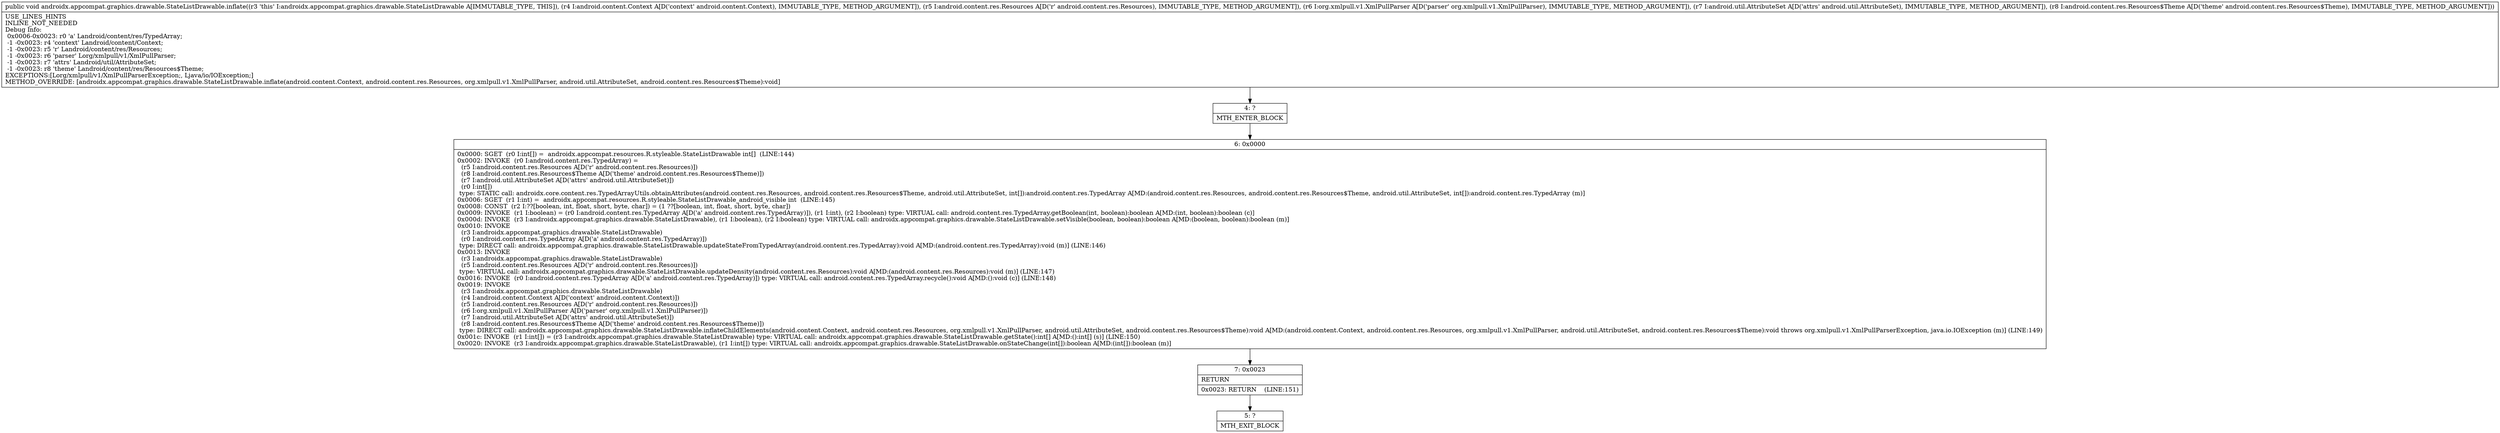digraph "CFG forandroidx.appcompat.graphics.drawable.StateListDrawable.inflate(Landroid\/content\/Context;Landroid\/content\/res\/Resources;Lorg\/xmlpull\/v1\/XmlPullParser;Landroid\/util\/AttributeSet;Landroid\/content\/res\/Resources$Theme;)V" {
Node_4 [shape=record,label="{4\:\ ?|MTH_ENTER_BLOCK\l}"];
Node_6 [shape=record,label="{6\:\ 0x0000|0x0000: SGET  (r0 I:int[]) =  androidx.appcompat.resources.R.styleable.StateListDrawable int[]  (LINE:144)\l0x0002: INVOKE  (r0 I:android.content.res.TypedArray) = \l  (r5 I:android.content.res.Resources A[D('r' android.content.res.Resources)])\l  (r8 I:android.content.res.Resources$Theme A[D('theme' android.content.res.Resources$Theme)])\l  (r7 I:android.util.AttributeSet A[D('attrs' android.util.AttributeSet)])\l  (r0 I:int[])\l type: STATIC call: androidx.core.content.res.TypedArrayUtils.obtainAttributes(android.content.res.Resources, android.content.res.Resources$Theme, android.util.AttributeSet, int[]):android.content.res.TypedArray A[MD:(android.content.res.Resources, android.content.res.Resources$Theme, android.util.AttributeSet, int[]):android.content.res.TypedArray (m)]\l0x0006: SGET  (r1 I:int) =  androidx.appcompat.resources.R.styleable.StateListDrawable_android_visible int  (LINE:145)\l0x0008: CONST  (r2 I:??[boolean, int, float, short, byte, char]) = (1 ??[boolean, int, float, short, byte, char]) \l0x0009: INVOKE  (r1 I:boolean) = (r0 I:android.content.res.TypedArray A[D('a' android.content.res.TypedArray)]), (r1 I:int), (r2 I:boolean) type: VIRTUAL call: android.content.res.TypedArray.getBoolean(int, boolean):boolean A[MD:(int, boolean):boolean (c)]\l0x000d: INVOKE  (r3 I:androidx.appcompat.graphics.drawable.StateListDrawable), (r1 I:boolean), (r2 I:boolean) type: VIRTUAL call: androidx.appcompat.graphics.drawable.StateListDrawable.setVisible(boolean, boolean):boolean A[MD:(boolean, boolean):boolean (m)]\l0x0010: INVOKE  \l  (r3 I:androidx.appcompat.graphics.drawable.StateListDrawable)\l  (r0 I:android.content.res.TypedArray A[D('a' android.content.res.TypedArray)])\l type: DIRECT call: androidx.appcompat.graphics.drawable.StateListDrawable.updateStateFromTypedArray(android.content.res.TypedArray):void A[MD:(android.content.res.TypedArray):void (m)] (LINE:146)\l0x0013: INVOKE  \l  (r3 I:androidx.appcompat.graphics.drawable.StateListDrawable)\l  (r5 I:android.content.res.Resources A[D('r' android.content.res.Resources)])\l type: VIRTUAL call: androidx.appcompat.graphics.drawable.StateListDrawable.updateDensity(android.content.res.Resources):void A[MD:(android.content.res.Resources):void (m)] (LINE:147)\l0x0016: INVOKE  (r0 I:android.content.res.TypedArray A[D('a' android.content.res.TypedArray)]) type: VIRTUAL call: android.content.res.TypedArray.recycle():void A[MD:():void (c)] (LINE:148)\l0x0019: INVOKE  \l  (r3 I:androidx.appcompat.graphics.drawable.StateListDrawable)\l  (r4 I:android.content.Context A[D('context' android.content.Context)])\l  (r5 I:android.content.res.Resources A[D('r' android.content.res.Resources)])\l  (r6 I:org.xmlpull.v1.XmlPullParser A[D('parser' org.xmlpull.v1.XmlPullParser)])\l  (r7 I:android.util.AttributeSet A[D('attrs' android.util.AttributeSet)])\l  (r8 I:android.content.res.Resources$Theme A[D('theme' android.content.res.Resources$Theme)])\l type: DIRECT call: androidx.appcompat.graphics.drawable.StateListDrawable.inflateChildElements(android.content.Context, android.content.res.Resources, org.xmlpull.v1.XmlPullParser, android.util.AttributeSet, android.content.res.Resources$Theme):void A[MD:(android.content.Context, android.content.res.Resources, org.xmlpull.v1.XmlPullParser, android.util.AttributeSet, android.content.res.Resources$Theme):void throws org.xmlpull.v1.XmlPullParserException, java.io.IOException (m)] (LINE:149)\l0x001c: INVOKE  (r1 I:int[]) = (r3 I:androidx.appcompat.graphics.drawable.StateListDrawable) type: VIRTUAL call: androidx.appcompat.graphics.drawable.StateListDrawable.getState():int[] A[MD:():int[] (s)] (LINE:150)\l0x0020: INVOKE  (r3 I:androidx.appcompat.graphics.drawable.StateListDrawable), (r1 I:int[]) type: VIRTUAL call: androidx.appcompat.graphics.drawable.StateListDrawable.onStateChange(int[]):boolean A[MD:(int[]):boolean (m)]\l}"];
Node_7 [shape=record,label="{7\:\ 0x0023|RETURN\l|0x0023: RETURN    (LINE:151)\l}"];
Node_5 [shape=record,label="{5\:\ ?|MTH_EXIT_BLOCK\l}"];
MethodNode[shape=record,label="{public void androidx.appcompat.graphics.drawable.StateListDrawable.inflate((r3 'this' I:androidx.appcompat.graphics.drawable.StateListDrawable A[IMMUTABLE_TYPE, THIS]), (r4 I:android.content.Context A[D('context' android.content.Context), IMMUTABLE_TYPE, METHOD_ARGUMENT]), (r5 I:android.content.res.Resources A[D('r' android.content.res.Resources), IMMUTABLE_TYPE, METHOD_ARGUMENT]), (r6 I:org.xmlpull.v1.XmlPullParser A[D('parser' org.xmlpull.v1.XmlPullParser), IMMUTABLE_TYPE, METHOD_ARGUMENT]), (r7 I:android.util.AttributeSet A[D('attrs' android.util.AttributeSet), IMMUTABLE_TYPE, METHOD_ARGUMENT]), (r8 I:android.content.res.Resources$Theme A[D('theme' android.content.res.Resources$Theme), IMMUTABLE_TYPE, METHOD_ARGUMENT]))  | USE_LINES_HINTS\lINLINE_NOT_NEEDED\lDebug Info:\l  0x0006\-0x0023: r0 'a' Landroid\/content\/res\/TypedArray;\l  \-1 \-0x0023: r4 'context' Landroid\/content\/Context;\l  \-1 \-0x0023: r5 'r' Landroid\/content\/res\/Resources;\l  \-1 \-0x0023: r6 'parser' Lorg\/xmlpull\/v1\/XmlPullParser;\l  \-1 \-0x0023: r7 'attrs' Landroid\/util\/AttributeSet;\l  \-1 \-0x0023: r8 'theme' Landroid\/content\/res\/Resources$Theme;\lEXCEPTIONS:[Lorg\/xmlpull\/v1\/XmlPullParserException;, Ljava\/io\/IOException;]\lMETHOD_OVERRIDE: [androidx.appcompat.graphics.drawable.StateListDrawable.inflate(android.content.Context, android.content.res.Resources, org.xmlpull.v1.XmlPullParser, android.util.AttributeSet, android.content.res.Resources$Theme):void]\l}"];
MethodNode -> Node_4;Node_4 -> Node_6;
Node_6 -> Node_7;
Node_7 -> Node_5;
}

